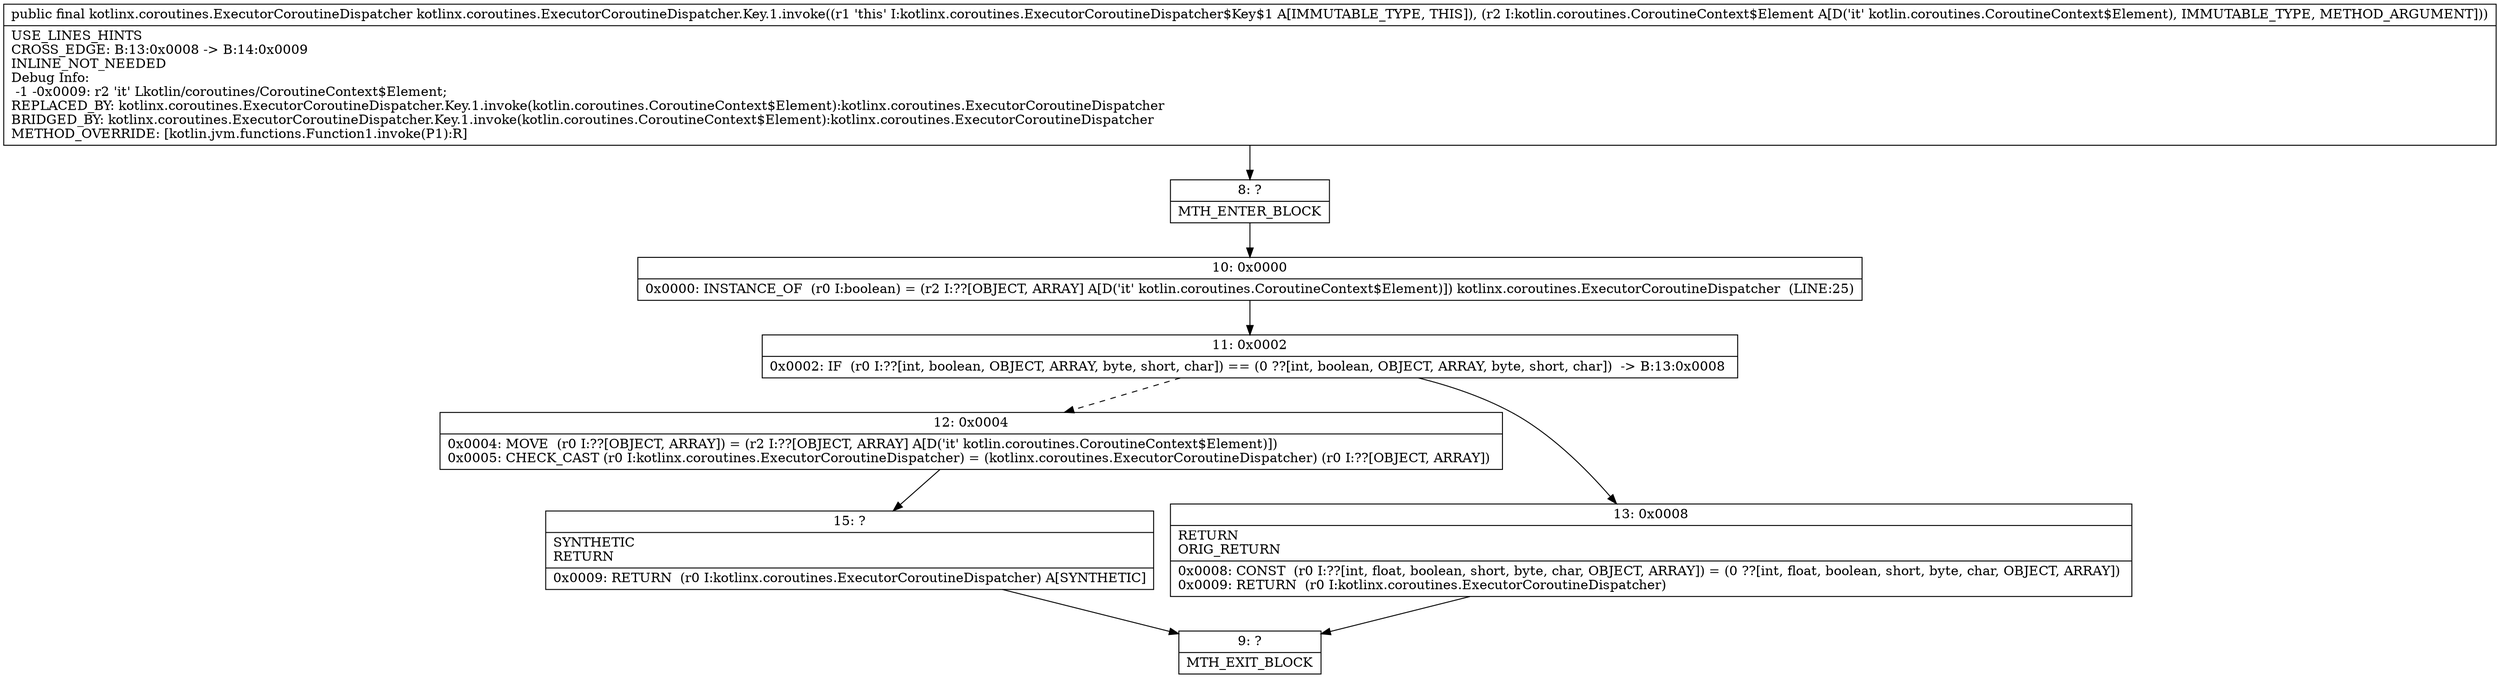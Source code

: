 digraph "CFG forkotlinx.coroutines.ExecutorCoroutineDispatcher.Key.1.invoke(Lkotlin\/coroutines\/CoroutineContext$Element;)Lkotlinx\/coroutines\/ExecutorCoroutineDispatcher;" {
Node_8 [shape=record,label="{8\:\ ?|MTH_ENTER_BLOCK\l}"];
Node_10 [shape=record,label="{10\:\ 0x0000|0x0000: INSTANCE_OF  (r0 I:boolean) = (r2 I:??[OBJECT, ARRAY] A[D('it' kotlin.coroutines.CoroutineContext$Element)]) kotlinx.coroutines.ExecutorCoroutineDispatcher  (LINE:25)\l}"];
Node_11 [shape=record,label="{11\:\ 0x0002|0x0002: IF  (r0 I:??[int, boolean, OBJECT, ARRAY, byte, short, char]) == (0 ??[int, boolean, OBJECT, ARRAY, byte, short, char])  \-\> B:13:0x0008 \l}"];
Node_12 [shape=record,label="{12\:\ 0x0004|0x0004: MOVE  (r0 I:??[OBJECT, ARRAY]) = (r2 I:??[OBJECT, ARRAY] A[D('it' kotlin.coroutines.CoroutineContext$Element)]) \l0x0005: CHECK_CAST (r0 I:kotlinx.coroutines.ExecutorCoroutineDispatcher) = (kotlinx.coroutines.ExecutorCoroutineDispatcher) (r0 I:??[OBJECT, ARRAY]) \l}"];
Node_15 [shape=record,label="{15\:\ ?|SYNTHETIC\lRETURN\l|0x0009: RETURN  (r0 I:kotlinx.coroutines.ExecutorCoroutineDispatcher) A[SYNTHETIC]\l}"];
Node_9 [shape=record,label="{9\:\ ?|MTH_EXIT_BLOCK\l}"];
Node_13 [shape=record,label="{13\:\ 0x0008|RETURN\lORIG_RETURN\l|0x0008: CONST  (r0 I:??[int, float, boolean, short, byte, char, OBJECT, ARRAY]) = (0 ??[int, float, boolean, short, byte, char, OBJECT, ARRAY]) \l0x0009: RETURN  (r0 I:kotlinx.coroutines.ExecutorCoroutineDispatcher) \l}"];
MethodNode[shape=record,label="{public final kotlinx.coroutines.ExecutorCoroutineDispatcher kotlinx.coroutines.ExecutorCoroutineDispatcher.Key.1.invoke((r1 'this' I:kotlinx.coroutines.ExecutorCoroutineDispatcher$Key$1 A[IMMUTABLE_TYPE, THIS]), (r2 I:kotlin.coroutines.CoroutineContext$Element A[D('it' kotlin.coroutines.CoroutineContext$Element), IMMUTABLE_TYPE, METHOD_ARGUMENT]))  | USE_LINES_HINTS\lCROSS_EDGE: B:13:0x0008 \-\> B:14:0x0009\lINLINE_NOT_NEEDED\lDebug Info:\l  \-1 \-0x0009: r2 'it' Lkotlin\/coroutines\/CoroutineContext$Element;\lREPLACED_BY: kotlinx.coroutines.ExecutorCoroutineDispatcher.Key.1.invoke(kotlin.coroutines.CoroutineContext$Element):kotlinx.coroutines.ExecutorCoroutineDispatcher\lBRIDGED_BY: kotlinx.coroutines.ExecutorCoroutineDispatcher.Key.1.invoke(kotlin.coroutines.CoroutineContext$Element):kotlinx.coroutines.ExecutorCoroutineDispatcher\lMETHOD_OVERRIDE: [kotlin.jvm.functions.Function1.invoke(P1):R]\l}"];
MethodNode -> Node_8;Node_8 -> Node_10;
Node_10 -> Node_11;
Node_11 -> Node_12[style=dashed];
Node_11 -> Node_13;
Node_12 -> Node_15;
Node_15 -> Node_9;
Node_13 -> Node_9;
}

